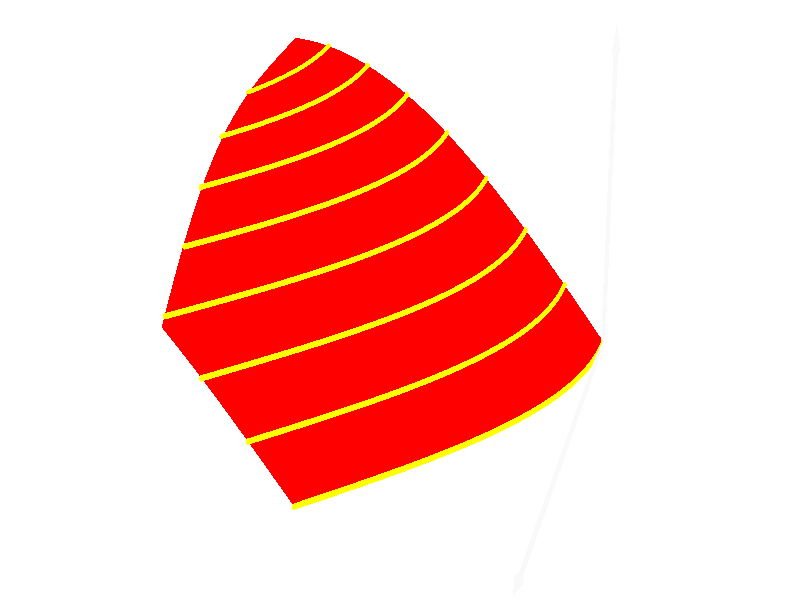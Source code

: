 #include "colors.inc"

#declare pi2 = (3.1415926535 / 2);
#declare skalierung = 0.28;

camera { 
        location <-1.2, 3.4, 7.0>
        look_at <pi2 / 2, 0.4, pi2 / 2>
        right 16/9 * x * skalierung
        up y * skalierung
}

light_source { <-5, 8, -5> color White }
/* light_source { <1, 8,  4> color White } */
light_source { <0, -5, 3> color <0.5,0.5,0.5> }
sky_sphere {
        pigment {
                color <1,1,1>
        }
}


#declare d = 0.010;

#declare schritte = 100;

#declare dx = pi2 / schritte;
#declare dy = pi2 / schritte;

#macro xpos(xx, yy)
	1 - cos(yy) + (xx / pi2) * (pi2 - 1 + cos(yy))
#end

#macro surfacepoint(xx, yy)
	<xpos(xx, yy), sin(xpos(xx, yy) + cos(yy) - 1), yy>
#end

#declare rstep = 0.01;

#macro surfacequad(xx, yy)
triangle {
	surfacepoint(xx     , yy     ),
	surfacepoint(xx + dx, yy     ),
	surfacepoint(xx + dx, yy + dy)
}
triangle {
	surfacepoint(xx     , yy     ),
	surfacepoint(xx     , yy + dy),
	surfacepoint(xx + dx, yy + dy)
}
#end

#macro domainquad(xx, yy)
triangle {
	domainpoint(xx     , yy     ),
	domainpoint(xx + dx, yy     ),
	domainpoint(xx + dx, yy + dy)
}
triangle {
	domainpoint(xx     , yy     ),
	domainpoint(xx     , yy + dy),
	domainpoint(xx + dx, yy + dy)
}
#end

#macro charpoint(yy, x0)
	<-cos(yy) + 1 + x0, sin(x0), yy>
#end

#declare x0 = 0;
#while (x0 < pi2)
union {
#declare yy = 0;
#if (x0 > (pi2 - 1))
#declare ymax = acos(x0 - (pi2 - 1));
#else
#declare ymax = pi2;
#end
#declare dx = ymax / schritte;
#while (yy < ymax - dx/2)
	sphere { charpoint(yy, x0), d }
	cylinder {
		charpoint(yy, x0),
		charpoint(yy + dy, x0),
		d
	}
#declare yy = yy + dy;
#end
	sphere { charpoint(yy, x0), d }
	pigment {
                color rgb <1,1,0>
        }
        finish {
                specular 0.9
                metallic
        }

}
#declare x0 = x0 + 0.2;
#end

#declare dy = pi2 / schritte;
#declare dx = pi2 / schritte;
object {
mesh {
#declare yy = 0;
#while (yy < pi2 - dy/2)

#declare xx = -cos(yy) + 1;
#declare xx = 0;
#while (xx < pi2 - dx/2)
surfacequad(xx, yy)
#declare xx = xx + dx;
#end
#declare yy = yy + dy;
#end
}
        pigment { color rgb <1,0,0> }
        finish {
                diffuse 0.7
                specular 0.9
                metallic
        }
	
}

union {
	cylinder { <0,0,0>, <0,0,1.7>, d }
	cone { <0,0,1.7>, 2*d, <0,0,1.8> 0 }
	cylinder { <0,0,0>, <1.7,0,0>, d }
	cone { <1.7,0,0>, 2*d, <1.8,0,0> 0 }
	cylinder { <0,0,0>, <0,1.1,0>, d }
	cone { <0,1.1,0>, 2*d, <0,1.2,0>, 0 }
	pigment {
		color rgb <0.95,0.95,0.95>
	}
	finish {
		specular 0.9
		metallic
	}
}


